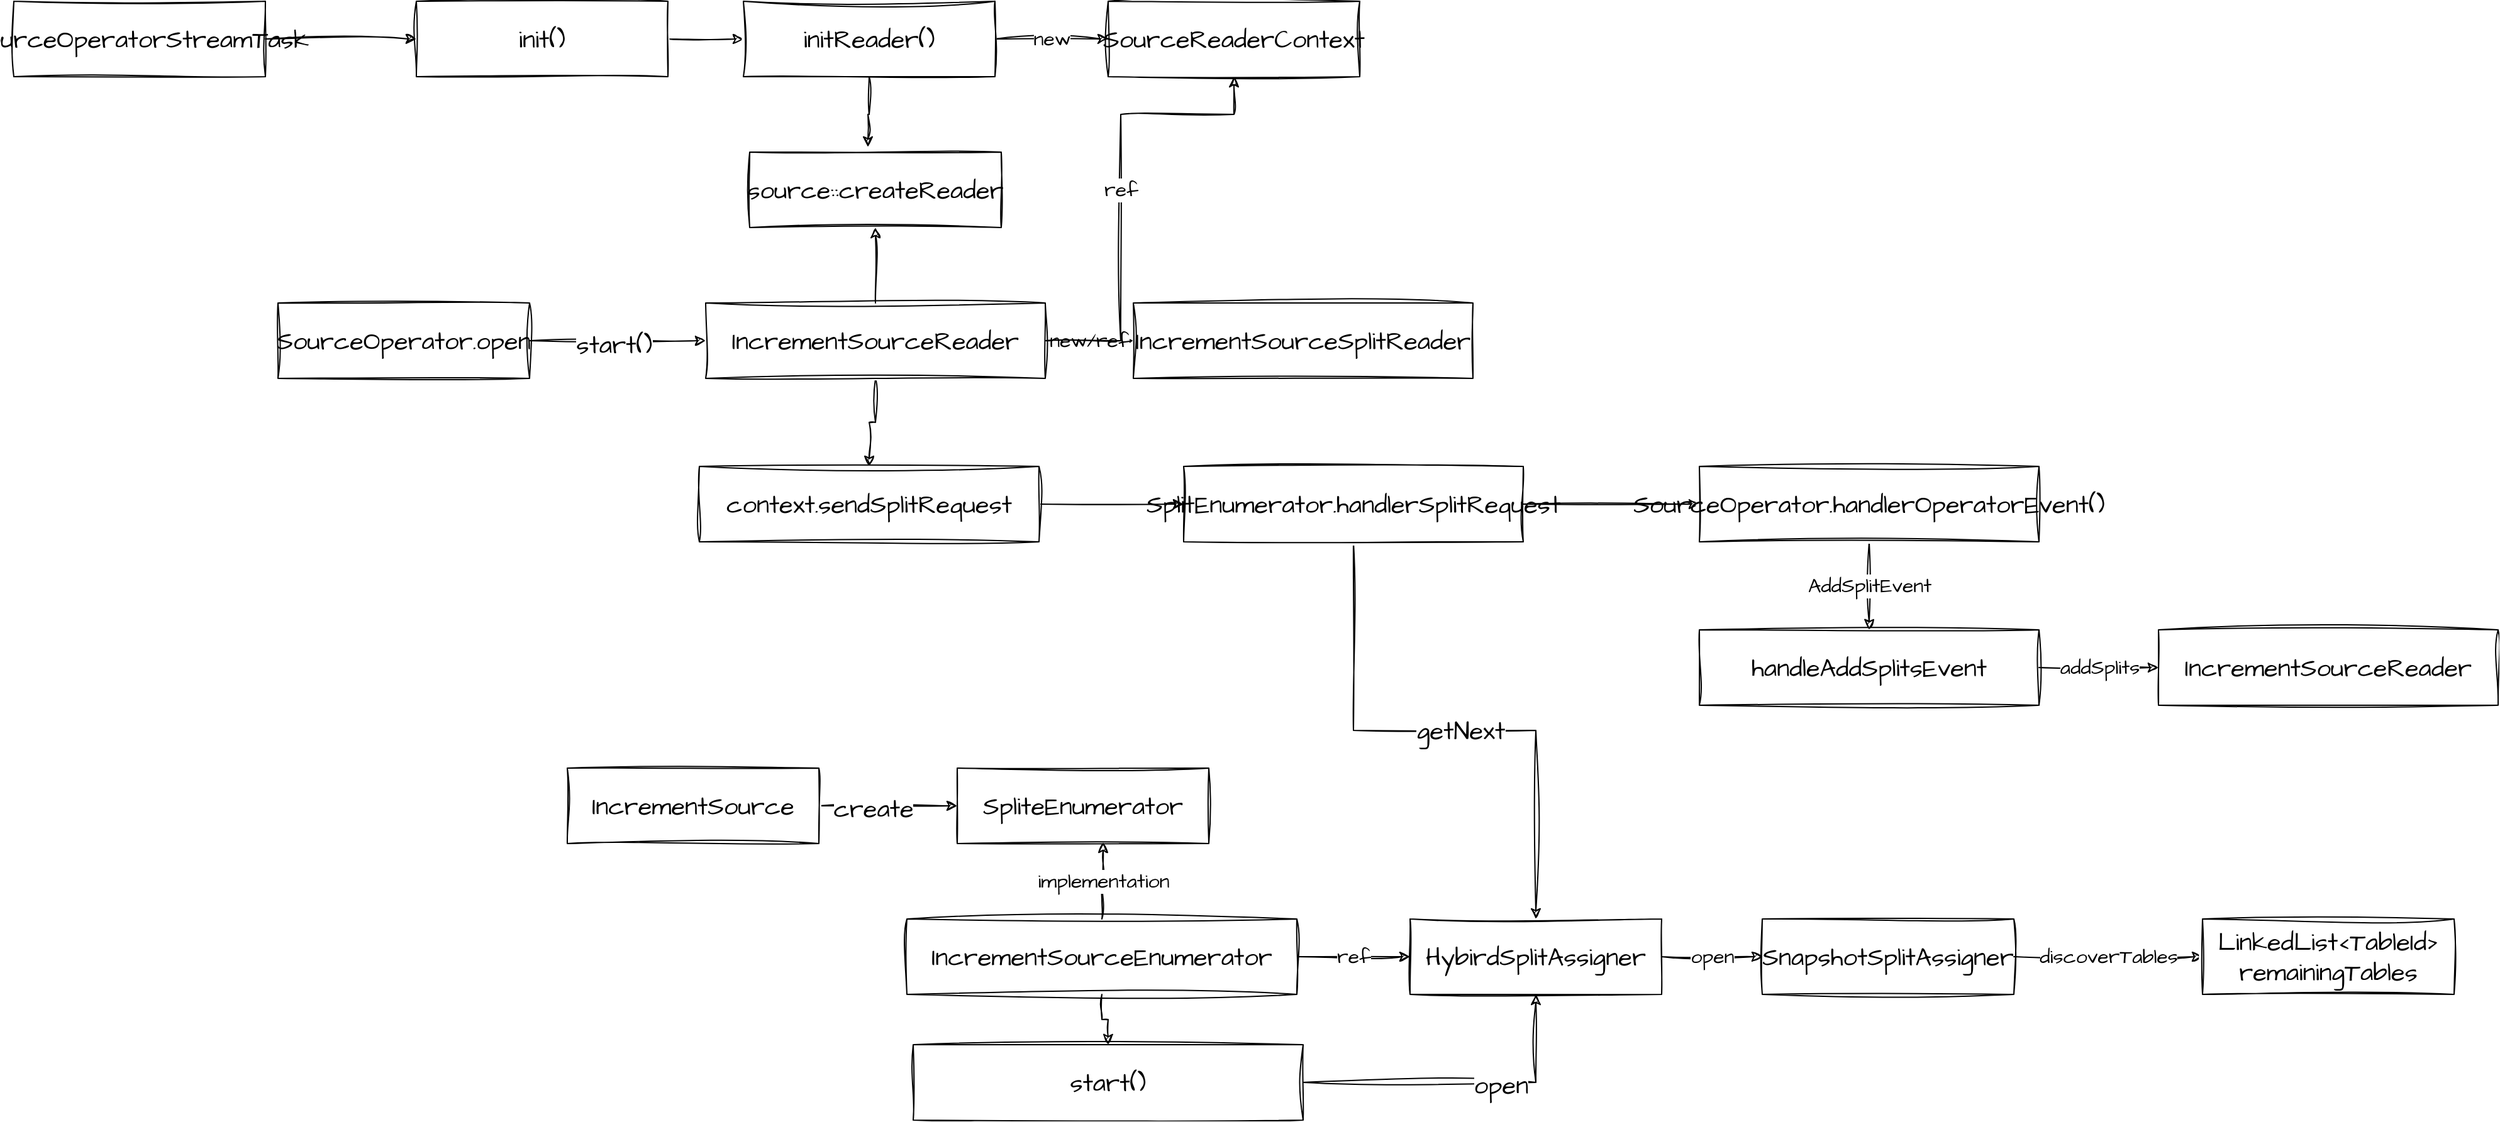 <mxfile version="20.6.2" type="github">
  <diagram id="C5RBs43oDa-KdzZeNtuy" name="Page-1">
    <mxGraphModel dx="1258" dy="1864" grid="1" gridSize="10" guides="1" tooltips="1" connect="1" arrows="1" fold="1" page="1" pageScale="1" pageWidth="827" pageHeight="1169" math="0" shadow="0">
      <root>
        <mxCell id="WIyWlLk6GJQsqaUBKTNV-0" />
        <mxCell id="WIyWlLk6GJQsqaUBKTNV-1" parent="WIyWlLk6GJQsqaUBKTNV-0" />
        <mxCell id="9CYDn3pzDWSfcRw3aQHr-3" style="edgeStyle=orthogonalEdgeStyle;rounded=0;sketch=1;hachureGap=4;jiggle=2;orthogonalLoop=1;jettySize=auto;html=1;fontFamily=Architects Daughter;fontSource=https%3A%2F%2Ffonts.googleapis.com%2Fcss%3Ffamily%3DArchitects%2BDaughter;fontSize=16;" edge="1" parent="WIyWlLk6GJQsqaUBKTNV-1" source="9CYDn3pzDWSfcRw3aQHr-0" target="9CYDn3pzDWSfcRw3aQHr-2">
          <mxGeometry relative="1" as="geometry" />
        </mxCell>
        <mxCell id="9CYDn3pzDWSfcRw3aQHr-4" value="create" style="edgeLabel;html=1;align=center;verticalAlign=middle;resizable=0;points=[];fontSize=20;fontFamily=Architects Daughter;" vertex="1" connectable="0" parent="9CYDn3pzDWSfcRw3aQHr-3">
          <mxGeometry x="-0.218" y="-2" relative="1" as="geometry">
            <mxPoint as="offset" />
          </mxGeometry>
        </mxCell>
        <mxCell id="9CYDn3pzDWSfcRw3aQHr-0" value="IncrementSource" style="rounded=0;whiteSpace=wrap;html=1;sketch=1;hachureGap=4;jiggle=2;fontFamily=Architects Daughter;fontSource=https%3A%2F%2Ffonts.googleapis.com%2Fcss%3Ffamily%3DArchitects%2BDaughter;fontSize=20;" vertex="1" parent="WIyWlLk6GJQsqaUBKTNV-1">
          <mxGeometry x="500" y="490" width="200" height="60" as="geometry" />
        </mxCell>
        <mxCell id="9CYDn3pzDWSfcRw3aQHr-31" style="edgeStyle=orthogonalEdgeStyle;rounded=0;sketch=1;hachureGap=4;jiggle=2;orthogonalLoop=1;jettySize=auto;html=1;entryX=0.5;entryY=1;entryDx=0;entryDy=0;fontFamily=Architects Daughter;fontSource=https%3A%2F%2Ffonts.googleapis.com%2Fcss%3Ffamily%3DArchitects%2BDaughter;fontSize=16;" edge="1" parent="WIyWlLk6GJQsqaUBKTNV-1" source="9CYDn3pzDWSfcRw3aQHr-1" target="9CYDn3pzDWSfcRw3aQHr-29">
          <mxGeometry relative="1" as="geometry" />
        </mxCell>
        <mxCell id="9CYDn3pzDWSfcRw3aQHr-33" value="new/ref" style="edgeStyle=orthogonalEdgeStyle;rounded=0;sketch=1;hachureGap=4;jiggle=2;orthogonalLoop=1;jettySize=auto;html=1;exitX=1;exitY=0.5;exitDx=0;exitDy=0;entryX=0;entryY=0.5;entryDx=0;entryDy=0;fontFamily=Architects Daughter;fontSource=https%3A%2F%2Ffonts.googleapis.com%2Fcss%3Ffamily%3DArchitects%2BDaughter;fontSize=16;" edge="1" parent="WIyWlLk6GJQsqaUBKTNV-1" source="9CYDn3pzDWSfcRw3aQHr-1" target="9CYDn3pzDWSfcRw3aQHr-32">
          <mxGeometry relative="1" as="geometry" />
        </mxCell>
        <mxCell id="9CYDn3pzDWSfcRw3aQHr-34" value="ref" style="edgeStyle=orthogonalEdgeStyle;rounded=0;sketch=1;hachureGap=4;jiggle=2;orthogonalLoop=1;jettySize=auto;html=1;entryX=0.5;entryY=1;entryDx=0;entryDy=0;fontFamily=Architects Daughter;fontSource=https%3A%2F%2Ffonts.googleapis.com%2Fcss%3Ffamily%3DArchitects%2BDaughter;fontSize=16;" edge="1" parent="WIyWlLk6GJQsqaUBKTNV-1" source="9CYDn3pzDWSfcRw3aQHr-1" target="9CYDn3pzDWSfcRw3aQHr-27">
          <mxGeometry relative="1" as="geometry">
            <Array as="points">
              <mxPoint x="940" y="150" />
              <mxPoint x="940" y="-30" />
              <mxPoint x="1030" y="-30" />
            </Array>
          </mxGeometry>
        </mxCell>
        <mxCell id="9CYDn3pzDWSfcRw3aQHr-40" style="edgeStyle=orthogonalEdgeStyle;rounded=0;sketch=1;hachureGap=4;jiggle=2;orthogonalLoop=1;jettySize=auto;html=1;fontFamily=Architects Daughter;fontSource=https%3A%2F%2Ffonts.googleapis.com%2Fcss%3Ffamily%3DArchitects%2BDaughter;fontSize=16;" edge="1" parent="WIyWlLk6GJQsqaUBKTNV-1" source="9CYDn3pzDWSfcRw3aQHr-1" target="9CYDn3pzDWSfcRw3aQHr-39">
          <mxGeometry relative="1" as="geometry" />
        </mxCell>
        <mxCell id="9CYDn3pzDWSfcRw3aQHr-1" value="IncrementSourceReader" style="rounded=0;whiteSpace=wrap;html=1;sketch=1;hachureGap=4;jiggle=2;fontFamily=Architects Daughter;fontSource=https%3A%2F%2Ffonts.googleapis.com%2Fcss%3Ffamily%3DArchitects%2BDaughter;fontSize=20;" vertex="1" parent="WIyWlLk6GJQsqaUBKTNV-1">
          <mxGeometry x="610" y="120" width="270" height="60" as="geometry" />
        </mxCell>
        <mxCell id="9CYDn3pzDWSfcRw3aQHr-2" value="SpliteEnumerator" style="rounded=0;whiteSpace=wrap;html=1;sketch=1;hachureGap=4;jiggle=2;fontFamily=Architects Daughter;fontSource=https%3A%2F%2Ffonts.googleapis.com%2Fcss%3Ffamily%3DArchitects%2BDaughter;fontSize=20;" vertex="1" parent="WIyWlLk6GJQsqaUBKTNV-1">
          <mxGeometry x="810" y="490" width="200" height="60" as="geometry" />
        </mxCell>
        <mxCell id="9CYDn3pzDWSfcRw3aQHr-19" value="open" style="edgeStyle=orthogonalEdgeStyle;rounded=0;sketch=1;hachureGap=4;jiggle=2;orthogonalLoop=1;jettySize=auto;html=1;exitX=1;exitY=0.5;exitDx=0;exitDy=0;entryX=0;entryY=0.5;entryDx=0;entryDy=0;fontFamily=Architects Daughter;fontSource=https%3A%2F%2Ffonts.googleapis.com%2Fcss%3Ffamily%3DArchitects%2BDaughter;fontSize=16;" edge="1" parent="WIyWlLk6GJQsqaUBKTNV-1" source="9CYDn3pzDWSfcRw3aQHr-5" target="9CYDn3pzDWSfcRw3aQHr-18">
          <mxGeometry relative="1" as="geometry" />
        </mxCell>
        <mxCell id="9CYDn3pzDWSfcRw3aQHr-5" value="HybirdSplitAssigner" style="rounded=0;whiteSpace=wrap;html=1;sketch=1;hachureGap=4;jiggle=2;fontFamily=Architects Daughter;fontSource=https%3A%2F%2Ffonts.googleapis.com%2Fcss%3Ffamily%3DArchitects%2BDaughter;fontSize=20;" vertex="1" parent="WIyWlLk6GJQsqaUBKTNV-1">
          <mxGeometry x="1170" y="610" width="200" height="60" as="geometry" />
        </mxCell>
        <mxCell id="9CYDn3pzDWSfcRw3aQHr-12" value="implementation" style="edgeStyle=orthogonalEdgeStyle;rounded=0;sketch=1;hachureGap=4;jiggle=2;orthogonalLoop=1;jettySize=auto;html=1;entryX=0.58;entryY=0.983;entryDx=0;entryDy=0;entryPerimeter=0;fontFamily=Architects Daughter;fontSource=https%3A%2F%2Ffonts.googleapis.com%2Fcss%3Ffamily%3DArchitects%2BDaughter;fontSize=16;" edge="1" parent="WIyWlLk6GJQsqaUBKTNV-1" source="9CYDn3pzDWSfcRw3aQHr-8" target="9CYDn3pzDWSfcRw3aQHr-2">
          <mxGeometry relative="1" as="geometry" />
        </mxCell>
        <mxCell id="9CYDn3pzDWSfcRw3aQHr-13" value="ref" style="edgeStyle=orthogonalEdgeStyle;rounded=0;sketch=1;hachureGap=4;jiggle=2;orthogonalLoop=1;jettySize=auto;html=1;exitX=1;exitY=0.5;exitDx=0;exitDy=0;entryX=0;entryY=0.5;entryDx=0;entryDy=0;fontFamily=Architects Daughter;fontSource=https%3A%2F%2Ffonts.googleapis.com%2Fcss%3Ffamily%3DArchitects%2BDaughter;fontSize=16;" edge="1" parent="WIyWlLk6GJQsqaUBKTNV-1" source="9CYDn3pzDWSfcRw3aQHr-8" target="9CYDn3pzDWSfcRw3aQHr-5">
          <mxGeometry relative="1" as="geometry" />
        </mxCell>
        <mxCell id="9CYDn3pzDWSfcRw3aQHr-15" style="edgeStyle=orthogonalEdgeStyle;rounded=0;sketch=1;hachureGap=4;jiggle=2;orthogonalLoop=1;jettySize=auto;html=1;exitX=0.5;exitY=1;exitDx=0;exitDy=0;entryX=0.5;entryY=0;entryDx=0;entryDy=0;fontFamily=Architects Daughter;fontSource=https%3A%2F%2Ffonts.googleapis.com%2Fcss%3Ffamily%3DArchitects%2BDaughter;fontSize=16;" edge="1" parent="WIyWlLk6GJQsqaUBKTNV-1" source="9CYDn3pzDWSfcRw3aQHr-8" target="9CYDn3pzDWSfcRw3aQHr-14">
          <mxGeometry relative="1" as="geometry" />
        </mxCell>
        <mxCell id="9CYDn3pzDWSfcRw3aQHr-8" value="IncrementSourceEnumerator" style="rounded=0;whiteSpace=wrap;html=1;sketch=1;hachureGap=4;jiggle=2;fontFamily=Architects Daughter;fontSource=https%3A%2F%2Ffonts.googleapis.com%2Fcss%3Ffamily%3DArchitects%2BDaughter;fontSize=20;" vertex="1" parent="WIyWlLk6GJQsqaUBKTNV-1">
          <mxGeometry x="770" y="610" width="310" height="60" as="geometry" />
        </mxCell>
        <mxCell id="9CYDn3pzDWSfcRw3aQHr-16" style="edgeStyle=orthogonalEdgeStyle;rounded=0;sketch=1;hachureGap=4;jiggle=2;orthogonalLoop=1;jettySize=auto;html=1;exitX=1;exitY=0.5;exitDx=0;exitDy=0;entryX=0.5;entryY=1;entryDx=0;entryDy=0;fontFamily=Architects Daughter;fontSource=https%3A%2F%2Ffonts.googleapis.com%2Fcss%3Ffamily%3DArchitects%2BDaughter;fontSize=16;" edge="1" parent="WIyWlLk6GJQsqaUBKTNV-1" source="9CYDn3pzDWSfcRw3aQHr-14" target="9CYDn3pzDWSfcRw3aQHr-5">
          <mxGeometry relative="1" as="geometry" />
        </mxCell>
        <mxCell id="9CYDn3pzDWSfcRw3aQHr-17" value="open" style="edgeLabel;html=1;align=center;verticalAlign=middle;resizable=0;points=[];fontSize=20;fontFamily=Architects Daughter;" vertex="1" connectable="0" parent="9CYDn3pzDWSfcRw3aQHr-16">
          <mxGeometry x="0.231" y="-2" relative="1" as="geometry">
            <mxPoint as="offset" />
          </mxGeometry>
        </mxCell>
        <mxCell id="9CYDn3pzDWSfcRw3aQHr-14" value="start()" style="rounded=0;whiteSpace=wrap;html=1;sketch=1;hachureGap=4;jiggle=2;fontFamily=Architects Daughter;fontSource=https%3A%2F%2Ffonts.googleapis.com%2Fcss%3Ffamily%3DArchitects%2BDaughter;fontSize=20;" vertex="1" parent="WIyWlLk6GJQsqaUBKTNV-1">
          <mxGeometry x="775" y="710" width="310" height="60" as="geometry" />
        </mxCell>
        <mxCell id="9CYDn3pzDWSfcRw3aQHr-21" value="discoverTables" style="edgeStyle=orthogonalEdgeStyle;rounded=0;sketch=1;hachureGap=4;jiggle=2;orthogonalLoop=1;jettySize=auto;html=1;exitX=1;exitY=0.5;exitDx=0;exitDy=0;entryX=0;entryY=0.5;entryDx=0;entryDy=0;fontFamily=Architects Daughter;fontSource=https%3A%2F%2Ffonts.googleapis.com%2Fcss%3Ffamily%3DArchitects%2BDaughter;fontSize=16;" edge="1" parent="WIyWlLk6GJQsqaUBKTNV-1" source="9CYDn3pzDWSfcRw3aQHr-18" target="9CYDn3pzDWSfcRw3aQHr-20">
          <mxGeometry relative="1" as="geometry" />
        </mxCell>
        <mxCell id="9CYDn3pzDWSfcRw3aQHr-18" value="SnapshotSplitAssigner" style="rounded=0;whiteSpace=wrap;html=1;sketch=1;hachureGap=4;jiggle=2;fontFamily=Architects Daughter;fontSource=https%3A%2F%2Ffonts.googleapis.com%2Fcss%3Ffamily%3DArchitects%2BDaughter;fontSize=20;" vertex="1" parent="WIyWlLk6GJQsqaUBKTNV-1">
          <mxGeometry x="1450" y="610" width="200" height="60" as="geometry" />
        </mxCell>
        <mxCell id="9CYDn3pzDWSfcRw3aQHr-20" value="LinkedList&amp;lt;TableId&amp;gt;&lt;br&gt;remainingTables" style="rounded=0;whiteSpace=wrap;html=1;sketch=1;hachureGap=4;jiggle=2;fontFamily=Architects Daughter;fontSource=https%3A%2F%2Ffonts.googleapis.com%2Fcss%3Ffamily%3DArchitects%2BDaughter;fontSize=20;" vertex="1" parent="WIyWlLk6GJQsqaUBKTNV-1">
          <mxGeometry x="1800" y="610" width="200" height="60" as="geometry" />
        </mxCell>
        <mxCell id="9CYDn3pzDWSfcRw3aQHr-24" style="edgeStyle=orthogonalEdgeStyle;rounded=0;sketch=1;hachureGap=4;jiggle=2;orthogonalLoop=1;jettySize=auto;html=1;fontFamily=Architects Daughter;fontSource=https%3A%2F%2Ffonts.googleapis.com%2Fcss%3Ffamily%3DArchitects%2BDaughter;fontSize=16;" edge="1" parent="WIyWlLk6GJQsqaUBKTNV-1" source="9CYDn3pzDWSfcRw3aQHr-22" target="9CYDn3pzDWSfcRw3aQHr-23">
          <mxGeometry relative="1" as="geometry" />
        </mxCell>
        <mxCell id="9CYDn3pzDWSfcRw3aQHr-22" value="SourceOperatorStreamTask" style="rounded=0;whiteSpace=wrap;html=1;sketch=1;hachureGap=4;jiggle=2;fontFamily=Architects Daughter;fontSource=https%3A%2F%2Ffonts.googleapis.com%2Fcss%3Ffamily%3DArchitects%2BDaughter;fontSize=20;" vertex="1" parent="WIyWlLk6GJQsqaUBKTNV-1">
          <mxGeometry x="60" y="-120" width="200" height="60" as="geometry" />
        </mxCell>
        <mxCell id="9CYDn3pzDWSfcRw3aQHr-26" style="edgeStyle=orthogonalEdgeStyle;rounded=0;sketch=1;hachureGap=4;jiggle=2;orthogonalLoop=1;jettySize=auto;html=1;entryX=0;entryY=0.5;entryDx=0;entryDy=0;fontFamily=Architects Daughter;fontSource=https%3A%2F%2Ffonts.googleapis.com%2Fcss%3Ffamily%3DArchitects%2BDaughter;fontSize=16;" edge="1" parent="WIyWlLk6GJQsqaUBKTNV-1" source="9CYDn3pzDWSfcRw3aQHr-23" target="9CYDn3pzDWSfcRw3aQHr-25">
          <mxGeometry relative="1" as="geometry" />
        </mxCell>
        <mxCell id="9CYDn3pzDWSfcRw3aQHr-23" value="init()" style="rounded=0;whiteSpace=wrap;html=1;sketch=1;hachureGap=4;jiggle=2;fontFamily=Architects Daughter;fontSource=https%3A%2F%2Ffonts.googleapis.com%2Fcss%3Ffamily%3DArchitects%2BDaughter;fontSize=20;" vertex="1" parent="WIyWlLk6GJQsqaUBKTNV-1">
          <mxGeometry x="380" y="-120" width="200" height="60" as="geometry" />
        </mxCell>
        <mxCell id="9CYDn3pzDWSfcRw3aQHr-28" value="new" style="edgeStyle=orthogonalEdgeStyle;rounded=0;sketch=1;hachureGap=4;jiggle=2;orthogonalLoop=1;jettySize=auto;html=1;entryX=0;entryY=0.5;entryDx=0;entryDy=0;fontFamily=Architects Daughter;fontSource=https%3A%2F%2Ffonts.googleapis.com%2Fcss%3Ffamily%3DArchitects%2BDaughter;fontSize=16;" edge="1" parent="WIyWlLk6GJQsqaUBKTNV-1" source="9CYDn3pzDWSfcRw3aQHr-25" target="9CYDn3pzDWSfcRw3aQHr-27">
          <mxGeometry relative="1" as="geometry" />
        </mxCell>
        <mxCell id="9CYDn3pzDWSfcRw3aQHr-30" style="edgeStyle=orthogonalEdgeStyle;rounded=0;sketch=1;hachureGap=4;jiggle=2;orthogonalLoop=1;jettySize=auto;html=1;entryX=0.47;entryY=-0.067;entryDx=0;entryDy=0;entryPerimeter=0;fontFamily=Architects Daughter;fontSource=https%3A%2F%2Ffonts.googleapis.com%2Fcss%3Ffamily%3DArchitects%2BDaughter;fontSize=16;" edge="1" parent="WIyWlLk6GJQsqaUBKTNV-1" source="9CYDn3pzDWSfcRw3aQHr-25" target="9CYDn3pzDWSfcRw3aQHr-29">
          <mxGeometry relative="1" as="geometry" />
        </mxCell>
        <mxCell id="9CYDn3pzDWSfcRw3aQHr-25" value="initReader()" style="rounded=0;whiteSpace=wrap;html=1;sketch=1;hachureGap=4;jiggle=2;fontFamily=Architects Daughter;fontSource=https%3A%2F%2Ffonts.googleapis.com%2Fcss%3Ffamily%3DArchitects%2BDaughter;fontSize=20;" vertex="1" parent="WIyWlLk6GJQsqaUBKTNV-1">
          <mxGeometry x="640" y="-120" width="200" height="60" as="geometry" />
        </mxCell>
        <mxCell id="9CYDn3pzDWSfcRw3aQHr-27" value="SourceReaderContext" style="rounded=0;whiteSpace=wrap;html=1;sketch=1;hachureGap=4;jiggle=2;fontFamily=Architects Daughter;fontSource=https%3A%2F%2Ffonts.googleapis.com%2Fcss%3Ffamily%3DArchitects%2BDaughter;fontSize=20;" vertex="1" parent="WIyWlLk6GJQsqaUBKTNV-1">
          <mxGeometry x="930" y="-120" width="200" height="60" as="geometry" />
        </mxCell>
        <mxCell id="9CYDn3pzDWSfcRw3aQHr-29" value="source::createReader" style="rounded=0;whiteSpace=wrap;html=1;sketch=1;hachureGap=4;jiggle=2;fontFamily=Architects Daughter;fontSource=https%3A%2F%2Ffonts.googleapis.com%2Fcss%3Ffamily%3DArchitects%2BDaughter;fontSize=20;" vertex="1" parent="WIyWlLk6GJQsqaUBKTNV-1">
          <mxGeometry x="645" width="200" height="60" as="geometry" />
        </mxCell>
        <mxCell id="9CYDn3pzDWSfcRw3aQHr-32" value="IncrementSourceSplitReader" style="rounded=0;whiteSpace=wrap;html=1;sketch=1;hachureGap=4;jiggle=2;fontFamily=Architects Daughter;fontSource=https%3A%2F%2Ffonts.googleapis.com%2Fcss%3Ffamily%3DArchitects%2BDaughter;fontSize=20;" vertex="1" parent="WIyWlLk6GJQsqaUBKTNV-1">
          <mxGeometry x="950" y="120" width="270" height="60" as="geometry" />
        </mxCell>
        <mxCell id="9CYDn3pzDWSfcRw3aQHr-37" style="edgeStyle=orthogonalEdgeStyle;rounded=0;sketch=1;hachureGap=4;jiggle=2;orthogonalLoop=1;jettySize=auto;html=1;fontFamily=Architects Daughter;fontSource=https%3A%2F%2Ffonts.googleapis.com%2Fcss%3Ffamily%3DArchitects%2BDaughter;fontSize=16;" edge="1" parent="WIyWlLk6GJQsqaUBKTNV-1" source="9CYDn3pzDWSfcRw3aQHr-35" target="9CYDn3pzDWSfcRw3aQHr-1">
          <mxGeometry relative="1" as="geometry" />
        </mxCell>
        <mxCell id="9CYDn3pzDWSfcRw3aQHr-38" value="start()" style="edgeLabel;html=1;align=center;verticalAlign=middle;resizable=0;points=[];fontSize=20;fontFamily=Architects Daughter;" vertex="1" connectable="0" parent="9CYDn3pzDWSfcRw3aQHr-37">
          <mxGeometry x="-0.043" y="-3" relative="1" as="geometry">
            <mxPoint as="offset" />
          </mxGeometry>
        </mxCell>
        <mxCell id="9CYDn3pzDWSfcRw3aQHr-35" value="SourceOperator.open" style="rounded=0;whiteSpace=wrap;html=1;sketch=1;hachureGap=4;jiggle=2;fontFamily=Architects Daughter;fontSource=https%3A%2F%2Ffonts.googleapis.com%2Fcss%3Ffamily%3DArchitects%2BDaughter;fontSize=20;" vertex="1" parent="WIyWlLk6GJQsqaUBKTNV-1">
          <mxGeometry x="270" y="120" width="200" height="60" as="geometry" />
        </mxCell>
        <mxCell id="9CYDn3pzDWSfcRw3aQHr-42" style="edgeStyle=orthogonalEdgeStyle;rounded=0;sketch=1;hachureGap=4;jiggle=2;orthogonalLoop=1;jettySize=auto;html=1;fontFamily=Architects Daughter;fontSource=https%3A%2F%2Ffonts.googleapis.com%2Fcss%3Ffamily%3DArchitects%2BDaughter;fontSize=16;" edge="1" parent="WIyWlLk6GJQsqaUBKTNV-1" source="9CYDn3pzDWSfcRw3aQHr-39" target="9CYDn3pzDWSfcRw3aQHr-41">
          <mxGeometry relative="1" as="geometry" />
        </mxCell>
        <mxCell id="9CYDn3pzDWSfcRw3aQHr-39" value="context.sendSplitRequest" style="rounded=0;whiteSpace=wrap;html=1;sketch=1;hachureGap=4;jiggle=2;fontFamily=Architects Daughter;fontSource=https%3A%2F%2Ffonts.googleapis.com%2Fcss%3Ffamily%3DArchitects%2BDaughter;fontSize=20;" vertex="1" parent="WIyWlLk6GJQsqaUBKTNV-1">
          <mxGeometry x="605" y="250" width="270" height="60" as="geometry" />
        </mxCell>
        <mxCell id="9CYDn3pzDWSfcRw3aQHr-44" style="edgeStyle=orthogonalEdgeStyle;rounded=0;sketch=1;hachureGap=4;jiggle=2;orthogonalLoop=1;jettySize=auto;html=1;fontFamily=Architects Daughter;fontSource=https%3A%2F%2Ffonts.googleapis.com%2Fcss%3Ffamily%3DArchitects%2BDaughter;fontSize=16;" edge="1" parent="WIyWlLk6GJQsqaUBKTNV-1" source="9CYDn3pzDWSfcRw3aQHr-41" target="9CYDn3pzDWSfcRw3aQHr-5">
          <mxGeometry relative="1" as="geometry" />
        </mxCell>
        <mxCell id="9CYDn3pzDWSfcRw3aQHr-45" value="getNext" style="edgeLabel;html=1;align=center;verticalAlign=middle;resizable=0;points=[];fontSize=20;fontFamily=Architects Daughter;" vertex="1" connectable="0" parent="9CYDn3pzDWSfcRw3aQHr-44">
          <mxGeometry x="0.056" relative="1" as="geometry">
            <mxPoint as="offset" />
          </mxGeometry>
        </mxCell>
        <mxCell id="9CYDn3pzDWSfcRw3aQHr-47" style="edgeStyle=orthogonalEdgeStyle;rounded=0;sketch=1;hachureGap=4;jiggle=2;orthogonalLoop=1;jettySize=auto;html=1;fontFamily=Architects Daughter;fontSource=https%3A%2F%2Ffonts.googleapis.com%2Fcss%3Ffamily%3DArchitects%2BDaughter;fontSize=16;" edge="1" parent="WIyWlLk6GJQsqaUBKTNV-1" source="9CYDn3pzDWSfcRw3aQHr-41" target="9CYDn3pzDWSfcRw3aQHr-46">
          <mxGeometry relative="1" as="geometry" />
        </mxCell>
        <mxCell id="9CYDn3pzDWSfcRw3aQHr-41" value="SplitEnumerator.handlerSplitRequest" style="rounded=0;whiteSpace=wrap;html=1;sketch=1;hachureGap=4;jiggle=2;fontFamily=Architects Daughter;fontSource=https%3A%2F%2Ffonts.googleapis.com%2Fcss%3Ffamily%3DArchitects%2BDaughter;fontSize=20;" vertex="1" parent="WIyWlLk6GJQsqaUBKTNV-1">
          <mxGeometry x="990" y="250" width="270" height="60" as="geometry" />
        </mxCell>
        <mxCell id="9CYDn3pzDWSfcRw3aQHr-49" value="AddSplitEvent" style="edgeStyle=orthogonalEdgeStyle;rounded=0;sketch=1;hachureGap=4;jiggle=2;orthogonalLoop=1;jettySize=auto;html=1;entryX=0.5;entryY=0;entryDx=0;entryDy=0;fontFamily=Architects Daughter;fontSource=https%3A%2F%2Ffonts.googleapis.com%2Fcss%3Ffamily%3DArchitects%2BDaughter;fontSize=16;" edge="1" parent="WIyWlLk6GJQsqaUBKTNV-1" source="9CYDn3pzDWSfcRw3aQHr-46" target="9CYDn3pzDWSfcRw3aQHr-48">
          <mxGeometry relative="1" as="geometry" />
        </mxCell>
        <mxCell id="9CYDn3pzDWSfcRw3aQHr-46" value="SourceOperator.handlerOperatorEvent()" style="rounded=0;whiteSpace=wrap;html=1;sketch=1;hachureGap=4;jiggle=2;fontFamily=Architects Daughter;fontSource=https%3A%2F%2Ffonts.googleapis.com%2Fcss%3Ffamily%3DArchitects%2BDaughter;fontSize=20;" vertex="1" parent="WIyWlLk6GJQsqaUBKTNV-1">
          <mxGeometry x="1400" y="250" width="270" height="60" as="geometry" />
        </mxCell>
        <mxCell id="9CYDn3pzDWSfcRw3aQHr-51" value="addSplits" style="edgeStyle=orthogonalEdgeStyle;rounded=0;sketch=1;hachureGap=4;jiggle=2;orthogonalLoop=1;jettySize=auto;html=1;entryX=0;entryY=0.5;entryDx=0;entryDy=0;fontFamily=Architects Daughter;fontSource=https%3A%2F%2Ffonts.googleapis.com%2Fcss%3Ffamily%3DArchitects%2BDaughter;fontSize=16;" edge="1" parent="WIyWlLk6GJQsqaUBKTNV-1" source="9CYDn3pzDWSfcRw3aQHr-48" target="9CYDn3pzDWSfcRw3aQHr-50">
          <mxGeometry relative="1" as="geometry" />
        </mxCell>
        <mxCell id="9CYDn3pzDWSfcRw3aQHr-48" value="handleAddSplitsEvent" style="rounded=0;whiteSpace=wrap;html=1;sketch=1;hachureGap=4;jiggle=2;fontFamily=Architects Daughter;fontSource=https%3A%2F%2Ffonts.googleapis.com%2Fcss%3Ffamily%3DArchitects%2BDaughter;fontSize=20;" vertex="1" parent="WIyWlLk6GJQsqaUBKTNV-1">
          <mxGeometry x="1400" y="380" width="270" height="60" as="geometry" />
        </mxCell>
        <mxCell id="9CYDn3pzDWSfcRw3aQHr-50" value="IncrementSourceReader" style="rounded=0;whiteSpace=wrap;html=1;sketch=1;hachureGap=4;jiggle=2;fontFamily=Architects Daughter;fontSource=https%3A%2F%2Ffonts.googleapis.com%2Fcss%3Ffamily%3DArchitects%2BDaughter;fontSize=20;" vertex="1" parent="WIyWlLk6GJQsqaUBKTNV-1">
          <mxGeometry x="1765" y="380" width="270" height="60" as="geometry" />
        </mxCell>
      </root>
    </mxGraphModel>
  </diagram>
</mxfile>

